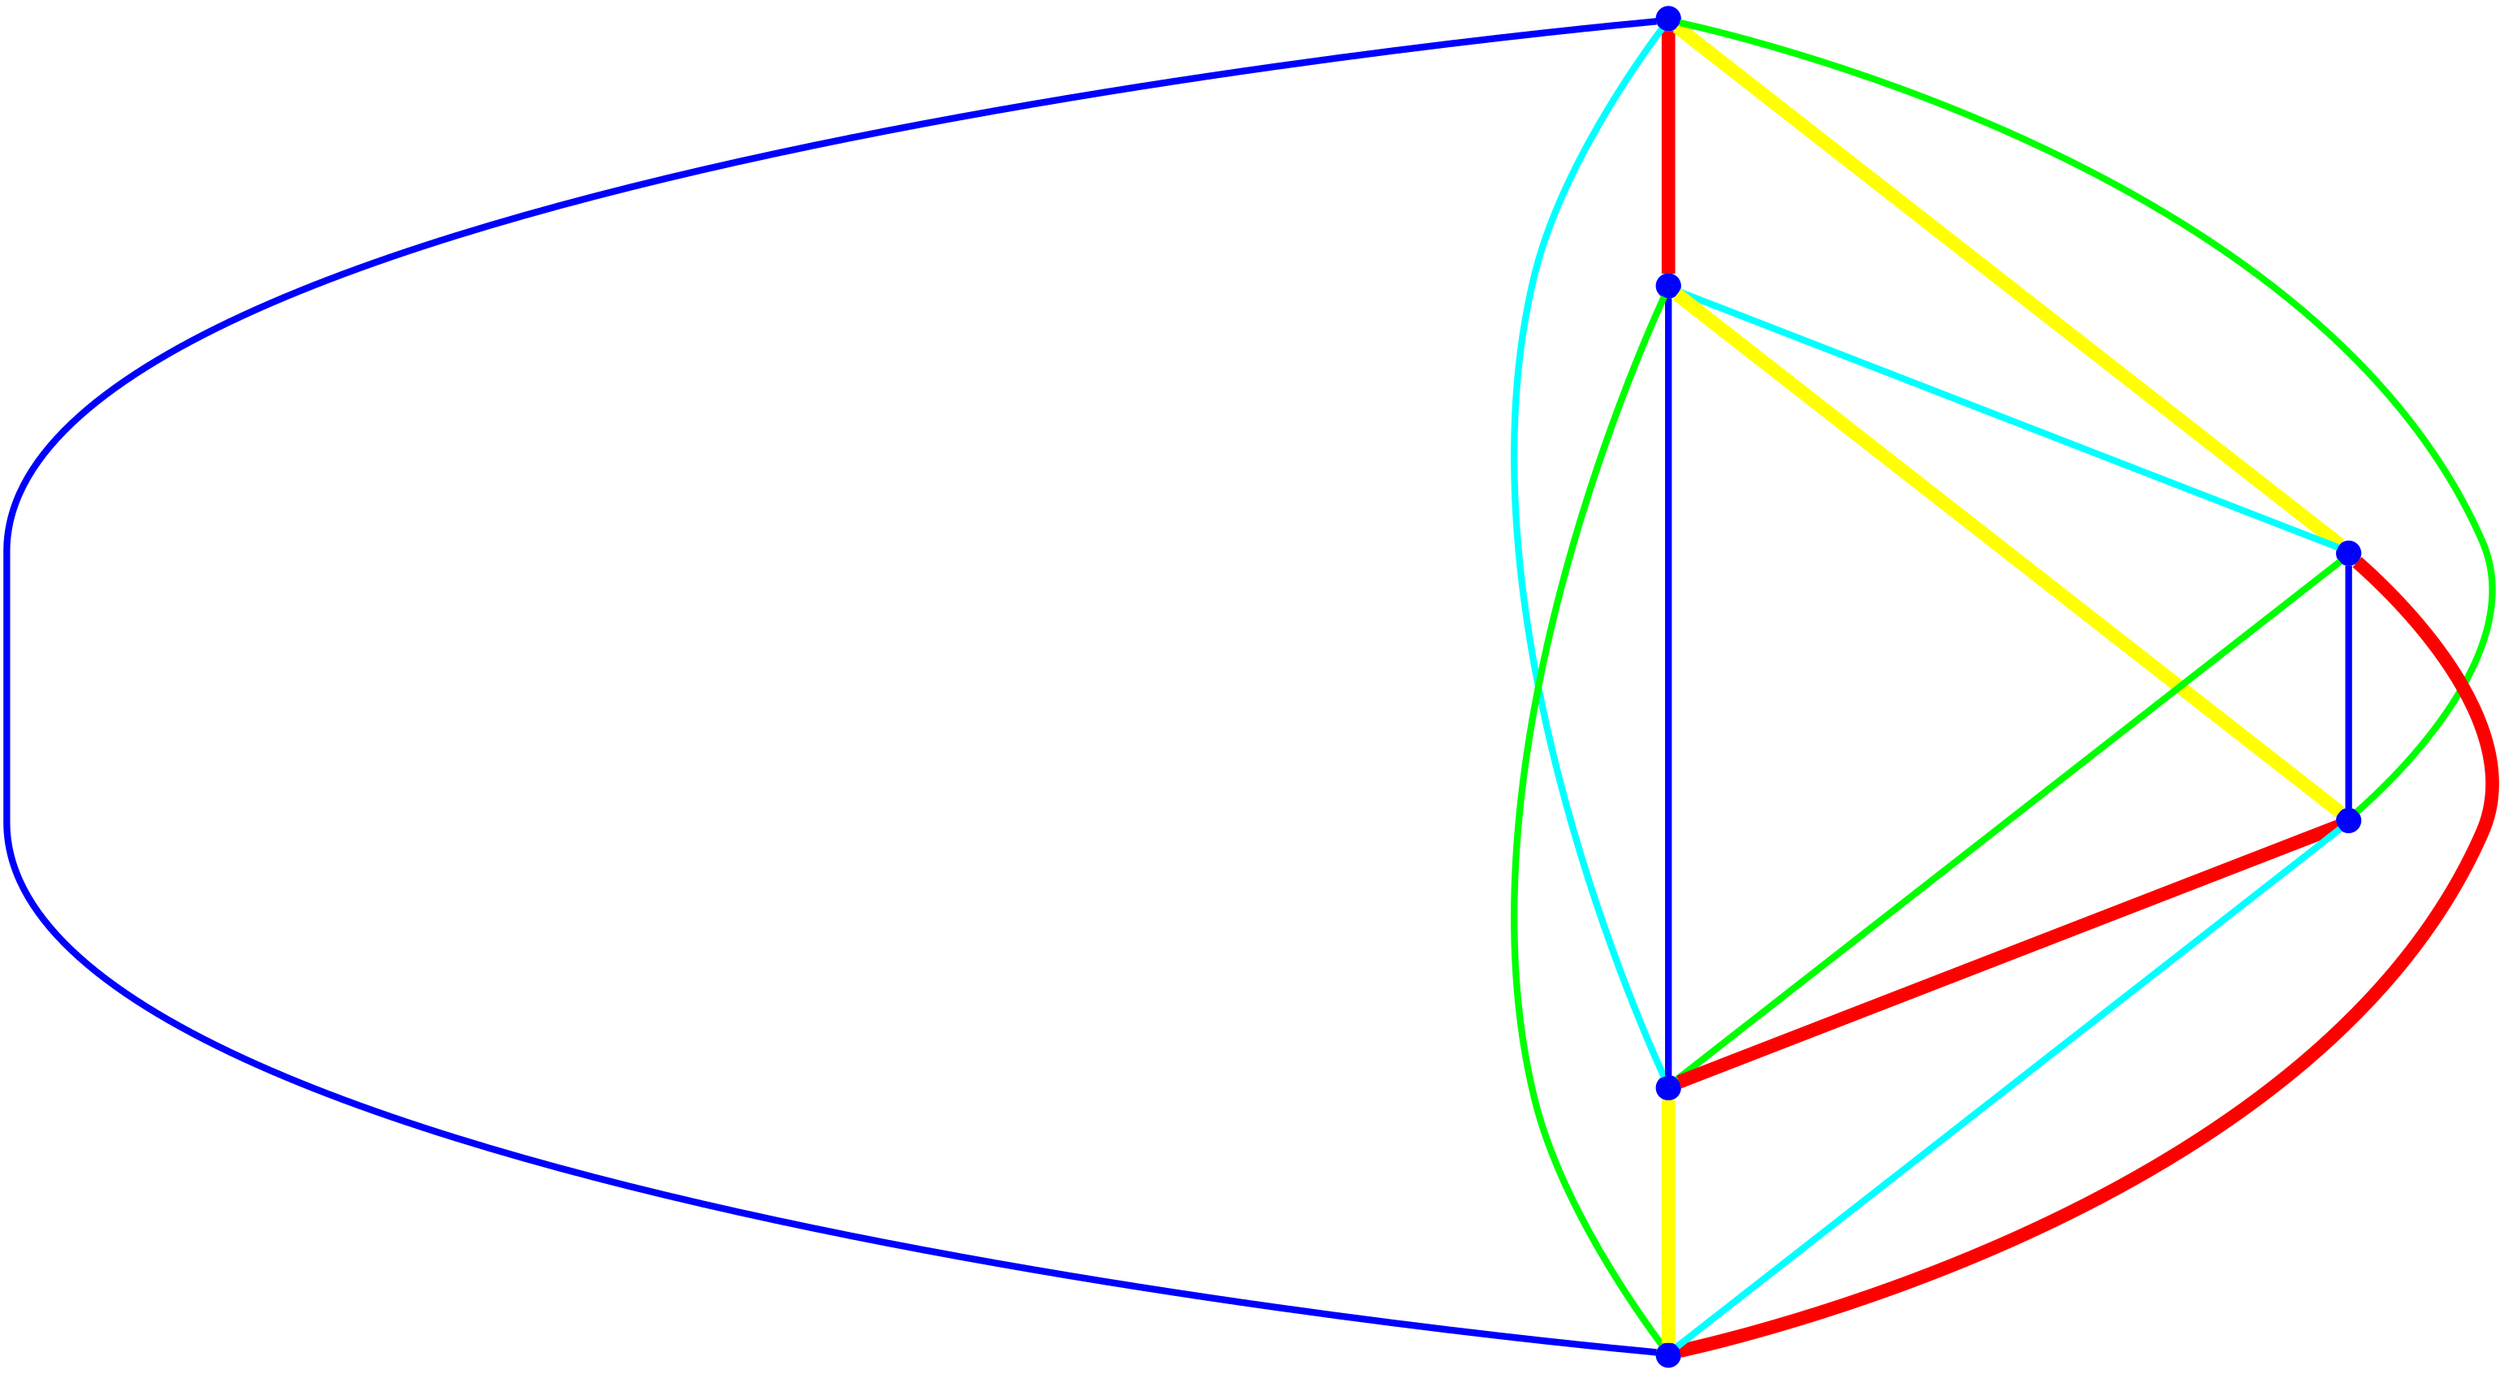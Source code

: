 graph {
ranksep=2
nodesep=2
node [label="" shape=circle style=filled fixedsize=true color=blue fillcolor=blue width=0.2];
"1" -- "2" [style="solid",penwidth="8",color="red"];
"1" -- "3" [style="solid",penwidth="8",color="yellow"];
"1" -- "4" [style="solid",penwidth="4",color="green"];
"1" -- "5" [style="solid",penwidth="4",color="cyan"];
"1" -- "6" [style="solid",penwidth="4",color="blue"];
"2" -- "3" [style="solid",penwidth="4",color="cyan"];
"2" -- "4" [style="solid",penwidth="8",color="yellow"];
"2" -- "5" [style="solid",penwidth="4",color="blue"];
"2" -- "6" [style="solid",penwidth="4",color="green"];
"3" -- "4" [style="solid",penwidth="4",color="blue"];
"3" -- "5" [style="solid",penwidth="4",color="green"];
"3" -- "6" [style="solid",penwidth="8",color="red"];
"4" -- "5" [style="solid",penwidth="8",color="red"];
"4" -- "6" [style="solid",penwidth="4",color="cyan"];
"5" -- "6" [style="solid",penwidth="8",color="yellow"];
}
